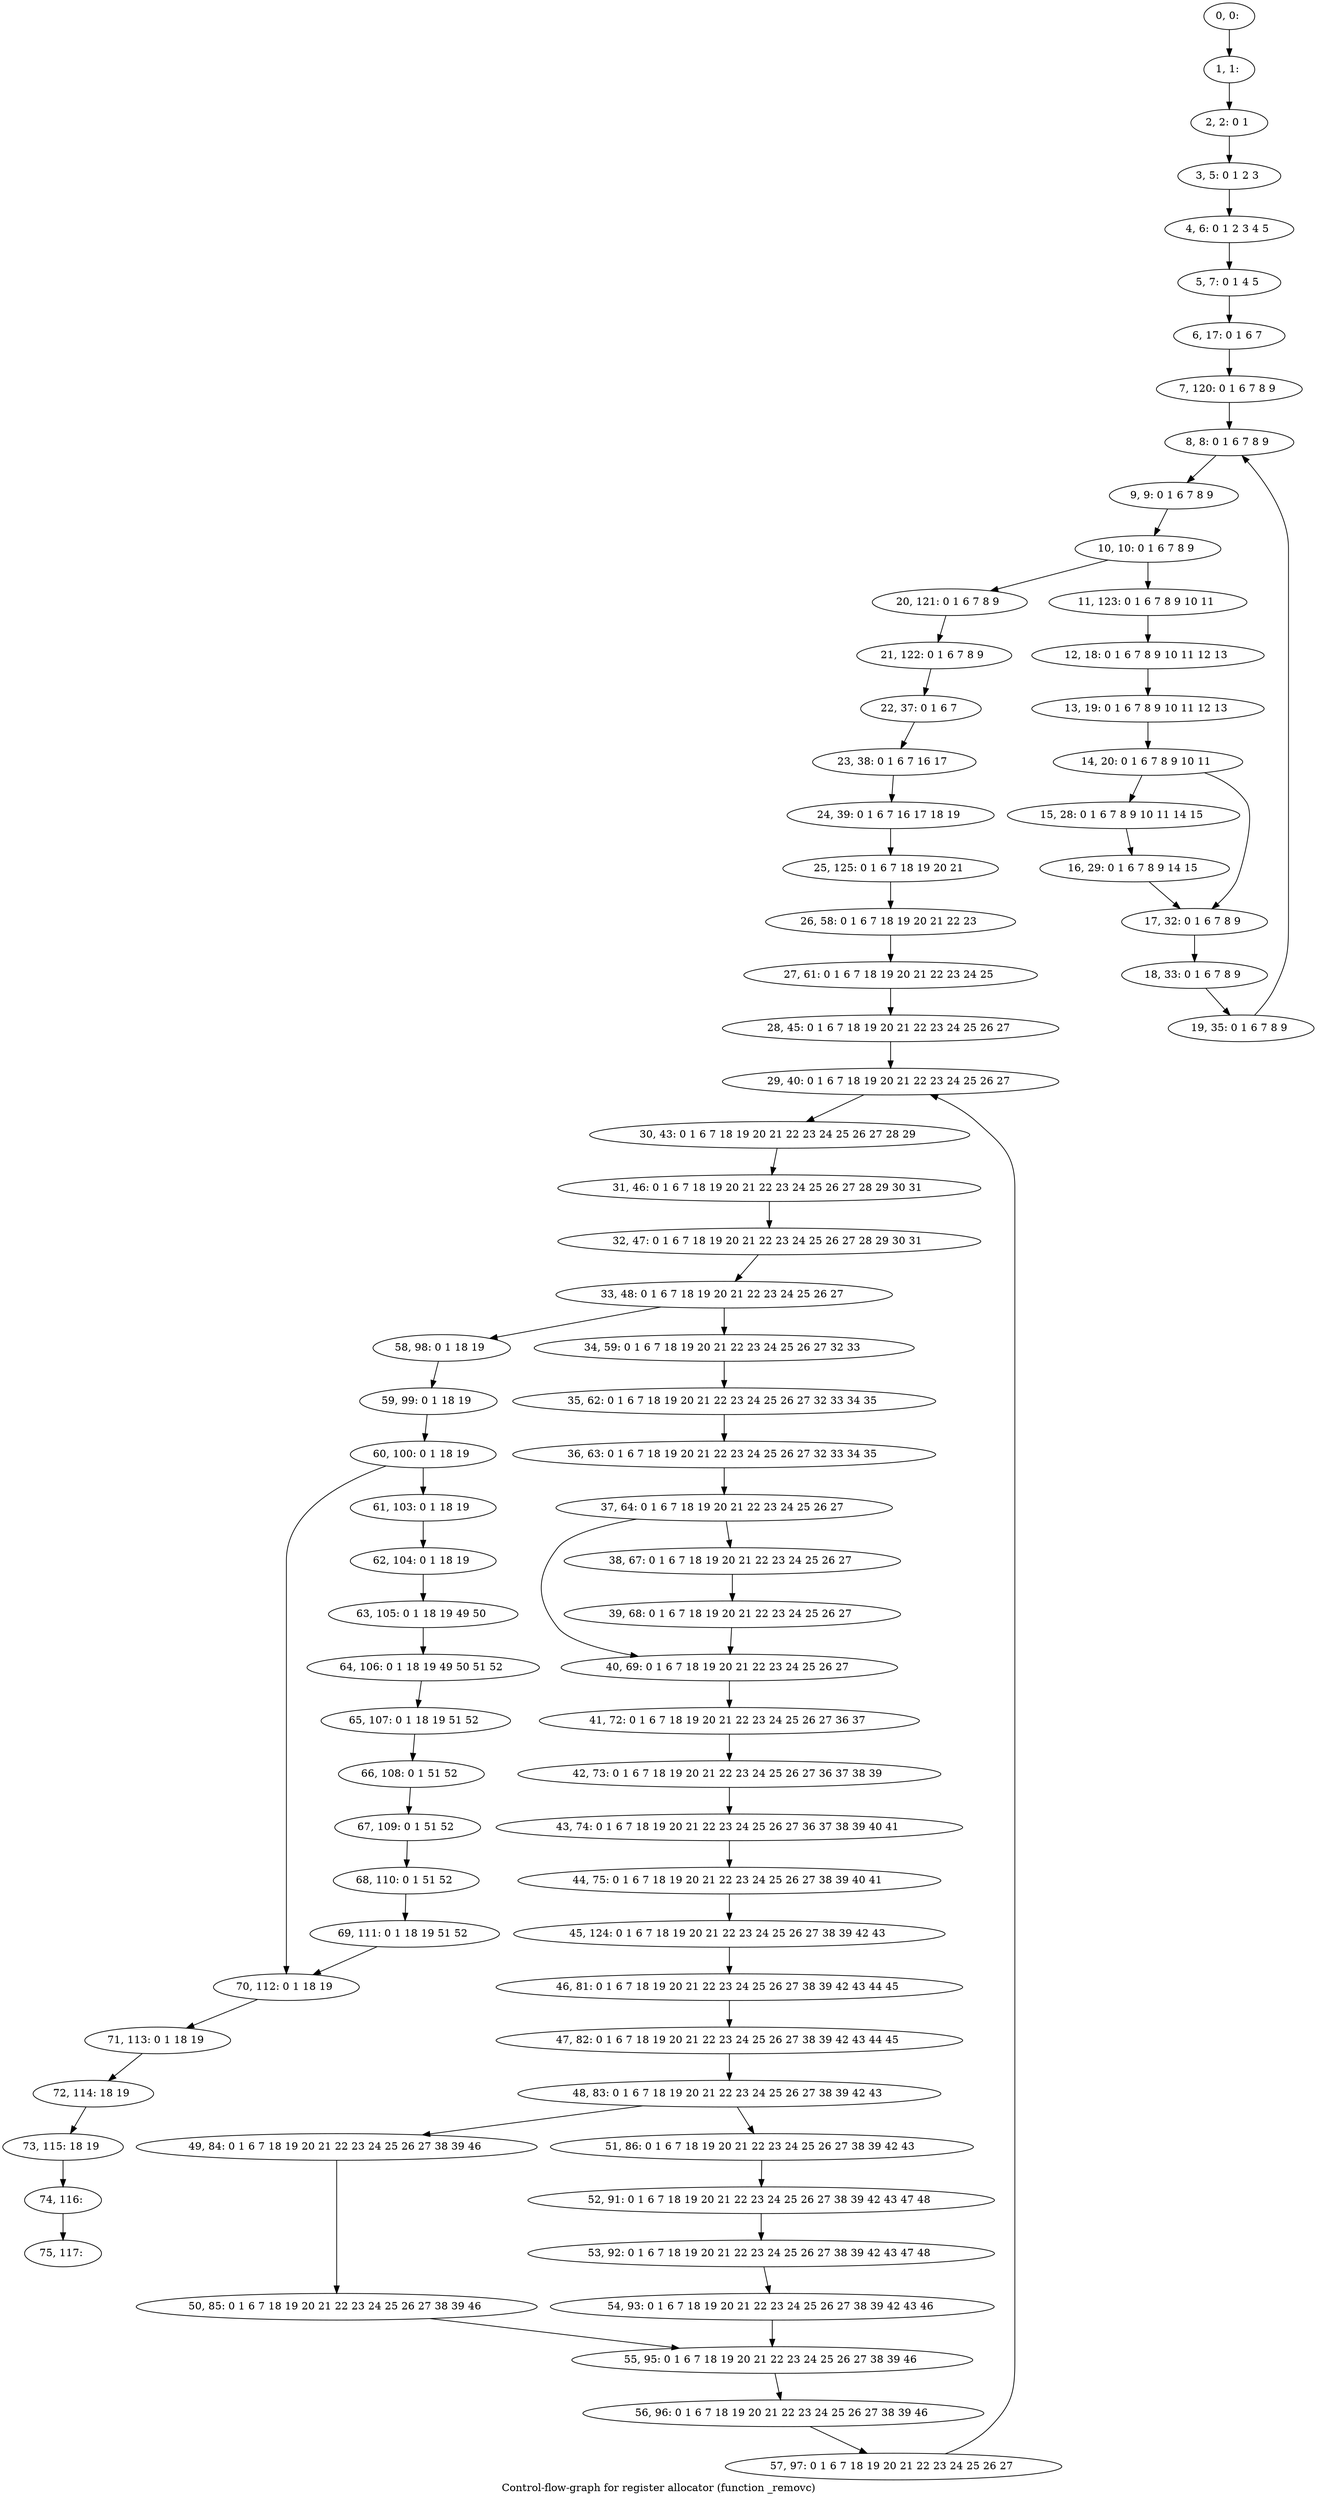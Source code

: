 digraph G {
graph [label="Control-flow-graph for register allocator (function _removc)"]
0[label="0, 0: "];
1[label="1, 1: "];
2[label="2, 2: 0 1 "];
3[label="3, 5: 0 1 2 3 "];
4[label="4, 6: 0 1 2 3 4 5 "];
5[label="5, 7: 0 1 4 5 "];
6[label="6, 17: 0 1 6 7 "];
7[label="7, 120: 0 1 6 7 8 9 "];
8[label="8, 8: 0 1 6 7 8 9 "];
9[label="9, 9: 0 1 6 7 8 9 "];
10[label="10, 10: 0 1 6 7 8 9 "];
11[label="11, 123: 0 1 6 7 8 9 10 11 "];
12[label="12, 18: 0 1 6 7 8 9 10 11 12 13 "];
13[label="13, 19: 0 1 6 7 8 9 10 11 12 13 "];
14[label="14, 20: 0 1 6 7 8 9 10 11 "];
15[label="15, 28: 0 1 6 7 8 9 10 11 14 15 "];
16[label="16, 29: 0 1 6 7 8 9 14 15 "];
17[label="17, 32: 0 1 6 7 8 9 "];
18[label="18, 33: 0 1 6 7 8 9 "];
19[label="19, 35: 0 1 6 7 8 9 "];
20[label="20, 121: 0 1 6 7 8 9 "];
21[label="21, 122: 0 1 6 7 8 9 "];
22[label="22, 37: 0 1 6 7 "];
23[label="23, 38: 0 1 6 7 16 17 "];
24[label="24, 39: 0 1 6 7 16 17 18 19 "];
25[label="25, 125: 0 1 6 7 18 19 20 21 "];
26[label="26, 58: 0 1 6 7 18 19 20 21 22 23 "];
27[label="27, 61: 0 1 6 7 18 19 20 21 22 23 24 25 "];
28[label="28, 45: 0 1 6 7 18 19 20 21 22 23 24 25 26 27 "];
29[label="29, 40: 0 1 6 7 18 19 20 21 22 23 24 25 26 27 "];
30[label="30, 43: 0 1 6 7 18 19 20 21 22 23 24 25 26 27 28 29 "];
31[label="31, 46: 0 1 6 7 18 19 20 21 22 23 24 25 26 27 28 29 30 31 "];
32[label="32, 47: 0 1 6 7 18 19 20 21 22 23 24 25 26 27 28 29 30 31 "];
33[label="33, 48: 0 1 6 7 18 19 20 21 22 23 24 25 26 27 "];
34[label="34, 59: 0 1 6 7 18 19 20 21 22 23 24 25 26 27 32 33 "];
35[label="35, 62: 0 1 6 7 18 19 20 21 22 23 24 25 26 27 32 33 34 35 "];
36[label="36, 63: 0 1 6 7 18 19 20 21 22 23 24 25 26 27 32 33 34 35 "];
37[label="37, 64: 0 1 6 7 18 19 20 21 22 23 24 25 26 27 "];
38[label="38, 67: 0 1 6 7 18 19 20 21 22 23 24 25 26 27 "];
39[label="39, 68: 0 1 6 7 18 19 20 21 22 23 24 25 26 27 "];
40[label="40, 69: 0 1 6 7 18 19 20 21 22 23 24 25 26 27 "];
41[label="41, 72: 0 1 6 7 18 19 20 21 22 23 24 25 26 27 36 37 "];
42[label="42, 73: 0 1 6 7 18 19 20 21 22 23 24 25 26 27 36 37 38 39 "];
43[label="43, 74: 0 1 6 7 18 19 20 21 22 23 24 25 26 27 36 37 38 39 40 41 "];
44[label="44, 75: 0 1 6 7 18 19 20 21 22 23 24 25 26 27 38 39 40 41 "];
45[label="45, 124: 0 1 6 7 18 19 20 21 22 23 24 25 26 27 38 39 42 43 "];
46[label="46, 81: 0 1 6 7 18 19 20 21 22 23 24 25 26 27 38 39 42 43 44 45 "];
47[label="47, 82: 0 1 6 7 18 19 20 21 22 23 24 25 26 27 38 39 42 43 44 45 "];
48[label="48, 83: 0 1 6 7 18 19 20 21 22 23 24 25 26 27 38 39 42 43 "];
49[label="49, 84: 0 1 6 7 18 19 20 21 22 23 24 25 26 27 38 39 46 "];
50[label="50, 85: 0 1 6 7 18 19 20 21 22 23 24 25 26 27 38 39 46 "];
51[label="51, 86: 0 1 6 7 18 19 20 21 22 23 24 25 26 27 38 39 42 43 "];
52[label="52, 91: 0 1 6 7 18 19 20 21 22 23 24 25 26 27 38 39 42 43 47 48 "];
53[label="53, 92: 0 1 6 7 18 19 20 21 22 23 24 25 26 27 38 39 42 43 47 48 "];
54[label="54, 93: 0 1 6 7 18 19 20 21 22 23 24 25 26 27 38 39 42 43 46 "];
55[label="55, 95: 0 1 6 7 18 19 20 21 22 23 24 25 26 27 38 39 46 "];
56[label="56, 96: 0 1 6 7 18 19 20 21 22 23 24 25 26 27 38 39 46 "];
57[label="57, 97: 0 1 6 7 18 19 20 21 22 23 24 25 26 27 "];
58[label="58, 98: 0 1 18 19 "];
59[label="59, 99: 0 1 18 19 "];
60[label="60, 100: 0 1 18 19 "];
61[label="61, 103: 0 1 18 19 "];
62[label="62, 104: 0 1 18 19 "];
63[label="63, 105: 0 1 18 19 49 50 "];
64[label="64, 106: 0 1 18 19 49 50 51 52 "];
65[label="65, 107: 0 1 18 19 51 52 "];
66[label="66, 108: 0 1 51 52 "];
67[label="67, 109: 0 1 51 52 "];
68[label="68, 110: 0 1 51 52 "];
69[label="69, 111: 0 1 18 19 51 52 "];
70[label="70, 112: 0 1 18 19 "];
71[label="71, 113: 0 1 18 19 "];
72[label="72, 114: 18 19 "];
73[label="73, 115: 18 19 "];
74[label="74, 116: "];
75[label="75, 117: "];
0->1 ;
1->2 ;
2->3 ;
3->4 ;
4->5 ;
5->6 ;
6->7 ;
7->8 ;
8->9 ;
9->10 ;
10->11 ;
10->20 ;
11->12 ;
12->13 ;
13->14 ;
14->15 ;
14->17 ;
15->16 ;
16->17 ;
17->18 ;
18->19 ;
19->8 ;
20->21 ;
21->22 ;
22->23 ;
23->24 ;
24->25 ;
25->26 ;
26->27 ;
27->28 ;
28->29 ;
29->30 ;
30->31 ;
31->32 ;
32->33 ;
33->34 ;
33->58 ;
34->35 ;
35->36 ;
36->37 ;
37->38 ;
37->40 ;
38->39 ;
39->40 ;
40->41 ;
41->42 ;
42->43 ;
43->44 ;
44->45 ;
45->46 ;
46->47 ;
47->48 ;
48->49 ;
48->51 ;
49->50 ;
50->55 ;
51->52 ;
52->53 ;
53->54 ;
54->55 ;
55->56 ;
56->57 ;
57->29 ;
58->59 ;
59->60 ;
60->61 ;
60->70 ;
61->62 ;
62->63 ;
63->64 ;
64->65 ;
65->66 ;
66->67 ;
67->68 ;
68->69 ;
69->70 ;
70->71 ;
71->72 ;
72->73 ;
73->74 ;
74->75 ;
}
